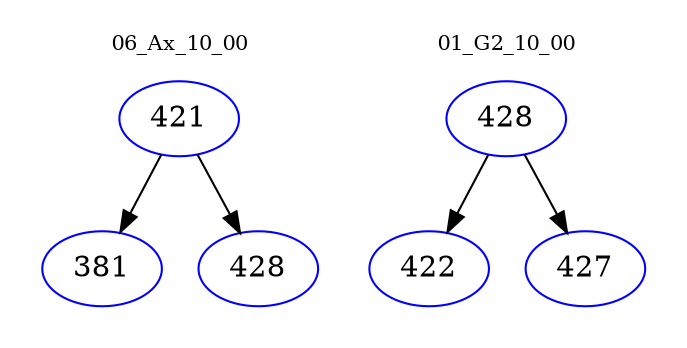 digraph{
subgraph cluster_0 {
color = white
label = "06_Ax_10_00";
fontsize=10;
T0_421 [label="421", color="blue"]
T0_421 -> T0_381 [color="black"]
T0_381 [label="381", color="blue"]
T0_421 -> T0_428 [color="black"]
T0_428 [label="428", color="blue"]
}
subgraph cluster_1 {
color = white
label = "01_G2_10_00";
fontsize=10;
T1_428 [label="428", color="blue"]
T1_428 -> T1_422 [color="black"]
T1_422 [label="422", color="blue"]
T1_428 -> T1_427 [color="black"]
T1_427 [label="427", color="blue"]
}
}
